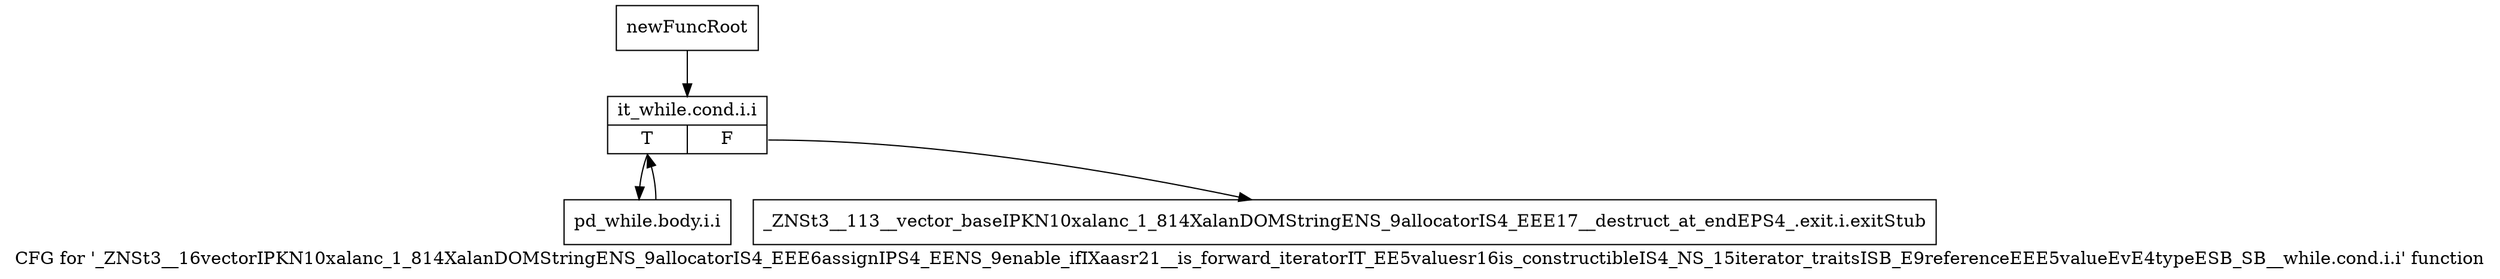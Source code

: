 digraph "CFG for '_ZNSt3__16vectorIPKN10xalanc_1_814XalanDOMStringENS_9allocatorIS4_EEE6assignIPS4_EENS_9enable_ifIXaasr21__is_forward_iteratorIT_EE5valuesr16is_constructibleIS4_NS_15iterator_traitsISB_E9referenceEEE5valueEvE4typeESB_SB__while.cond.i.i' function" {
	label="CFG for '_ZNSt3__16vectorIPKN10xalanc_1_814XalanDOMStringENS_9allocatorIS4_EEE6assignIPS4_EENS_9enable_ifIXaasr21__is_forward_iteratorIT_EE5valuesr16is_constructibleIS4_NS_15iterator_traitsISB_E9referenceEEE5valueEvE4typeESB_SB__while.cond.i.i' function";

	Node0x9f6f930 [shape=record,label="{newFuncRoot}"];
	Node0x9f6f930 -> Node0x9f6f9d0;
	Node0x9f6f980 [shape=record,label="{_ZNSt3__113__vector_baseIPKN10xalanc_1_814XalanDOMStringENS_9allocatorIS4_EEE17__destruct_at_endEPS4_.exit.i.exitStub}"];
	Node0x9f6f9d0 [shape=record,label="{it_while.cond.i.i|{<s0>T|<s1>F}}"];
	Node0x9f6f9d0:s0 -> Node0x9f6fa20;
	Node0x9f6f9d0:s1 -> Node0x9f6f980;
	Node0x9f6fa20 [shape=record,label="{pd_while.body.i.i}"];
	Node0x9f6fa20 -> Node0x9f6f9d0;
}
